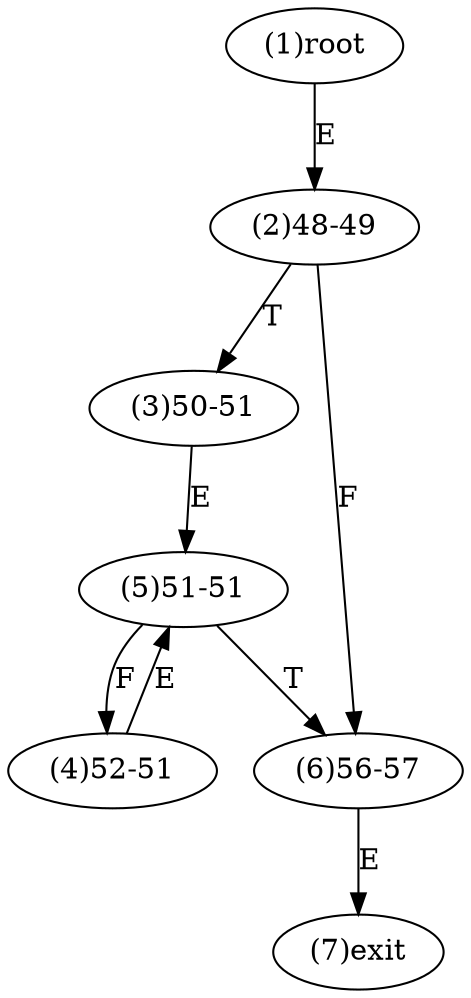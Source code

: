 digraph "" { 
1[ label="(1)root"];
2[ label="(2)48-49"];
3[ label="(3)50-51"];
4[ label="(4)52-51"];
5[ label="(5)51-51"];
6[ label="(6)56-57"];
7[ label="(7)exit"];
1->2[ label="E"];
2->6[ label="F"];
2->3[ label="T"];
3->5[ label="E"];
4->5[ label="E"];
5->4[ label="F"];
5->6[ label="T"];
6->7[ label="E"];
}